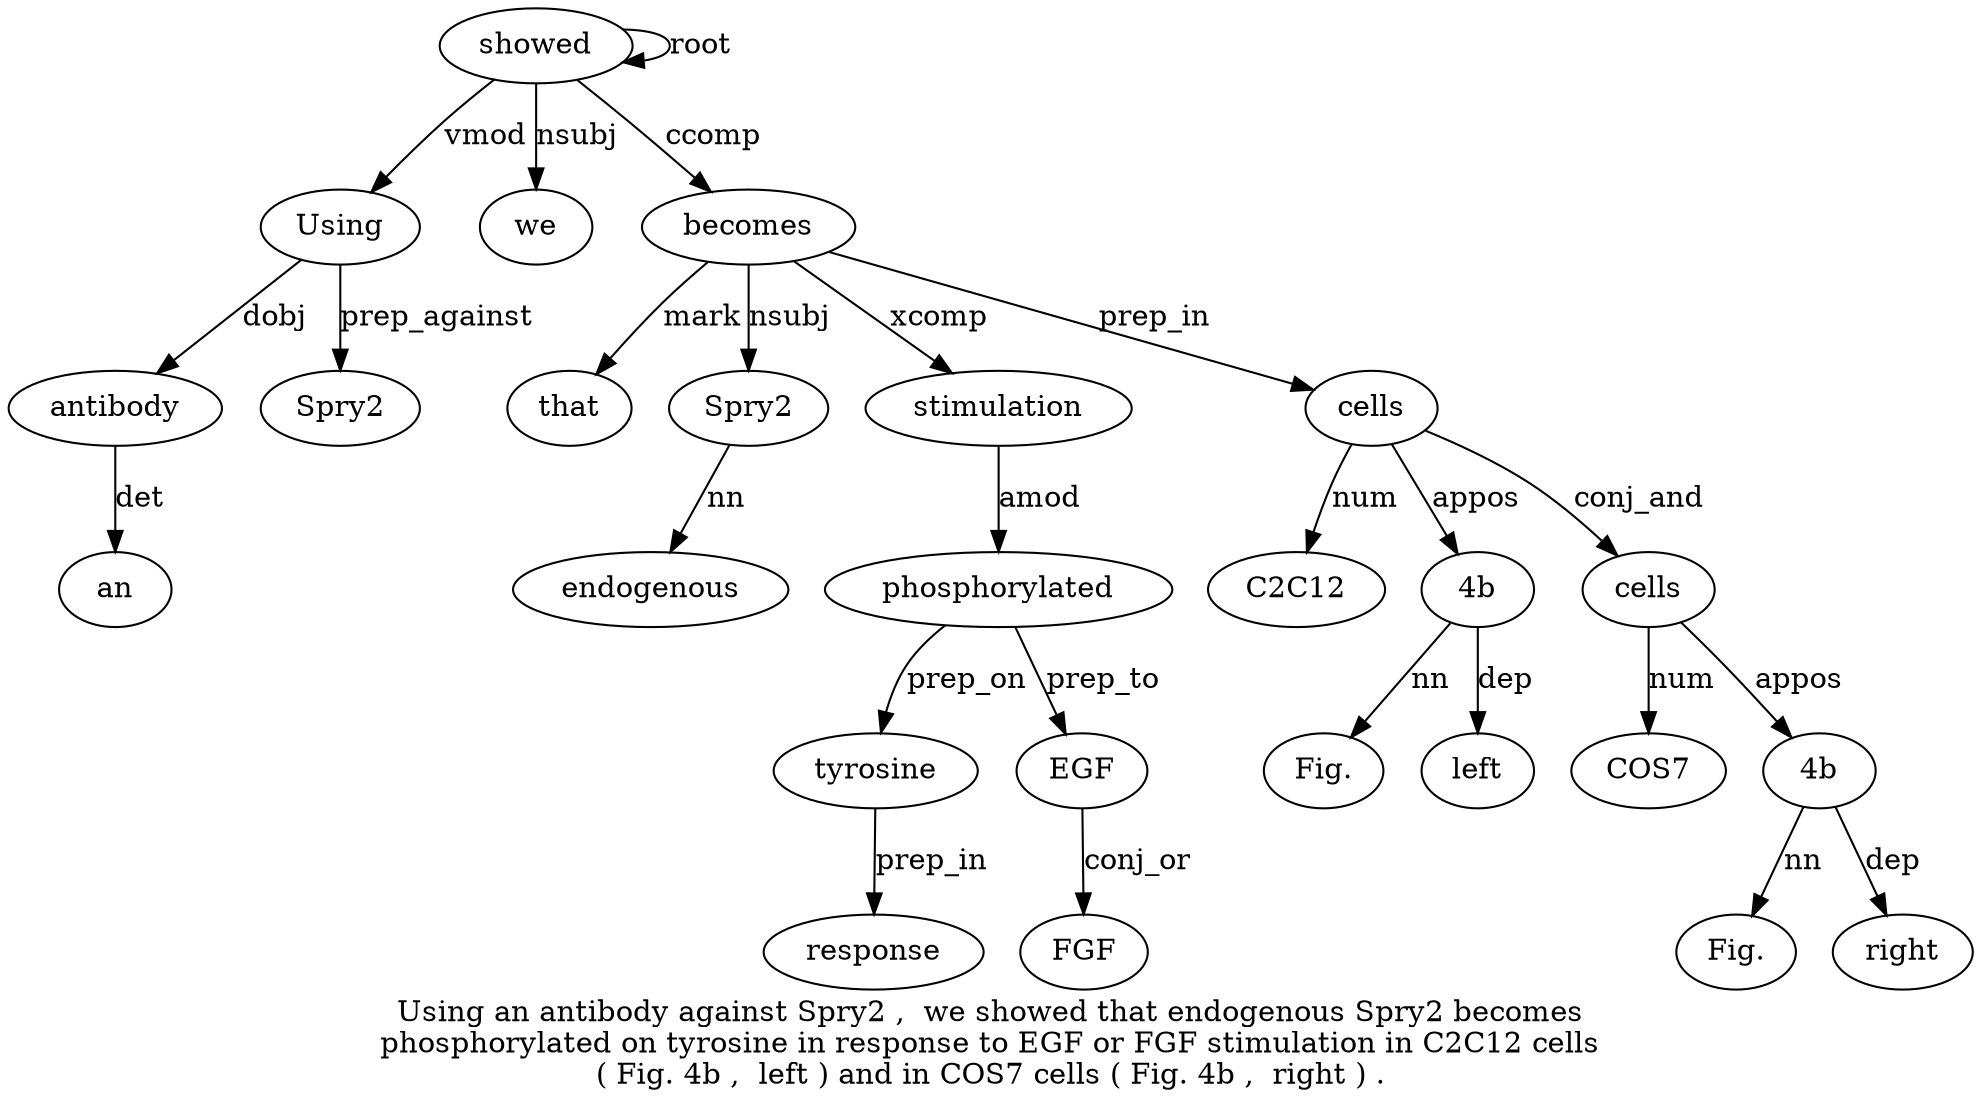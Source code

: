 digraph "Using an antibody against Spry2 ,  we showed that endogenous Spry2 becomes phosphorylated on tyrosine in response to EGF or FGF stimulation in C2C12 cells ( Fig. 4b ,  left ) and in COS7 cells ( Fig. 4b ,  right ) ." {
label="Using an antibody against Spry2 ,  we showed that endogenous Spry2 becomes
phosphorylated on tyrosine in response to EGF or FGF stimulation in C2C12 cells
( Fig. 4b ,  left ) and in COS7 cells ( Fig. 4b ,  right ) .";
showed8 [style=filled, fillcolor=white, label=showed];
Using1 [style=filled, fillcolor=white, label=Using];
showed8 -> Using1  [label=vmod];
antibody3 [style=filled, fillcolor=white, label=antibody];
an2 [style=filled, fillcolor=white, label=an];
antibody3 -> an2  [label=det];
Using1 -> antibody3  [label=dobj];
Spry25 [style=filled, fillcolor=white, label=Spry2];
Using1 -> Spry25  [label=prep_against];
we7 [style=filled, fillcolor=white, label=we];
showed8 -> we7  [label=nsubj];
showed8 -> showed8  [label=root];
becomes12 [style=filled, fillcolor=white, label=becomes];
that9 [style=filled, fillcolor=white, label=that];
becomes12 -> that9  [label=mark];
Spry211 [style=filled, fillcolor=white, label=Spry2];
endogenous10 [style=filled, fillcolor=white, label=endogenous];
Spry211 -> endogenous10  [label=nn];
becomes12 -> Spry211  [label=nsubj];
showed8 -> becomes12  [label=ccomp];
stimulation22 [style=filled, fillcolor=white, label=stimulation];
phosphorylated13 [style=filled, fillcolor=white, label=phosphorylated];
stimulation22 -> phosphorylated13  [label=amod];
tyrosine15 [style=filled, fillcolor=white, label=tyrosine];
phosphorylated13 -> tyrosine15  [label=prep_on];
response17 [style=filled, fillcolor=white, label=response];
tyrosine15 -> response17  [label=prep_in];
EGF19 [style=filled, fillcolor=white, label=EGF];
phosphorylated13 -> EGF19  [label=prep_to];
FGF21 [style=filled, fillcolor=white, label=FGF];
EGF19 -> FGF21  [label=conj_or];
becomes12 -> stimulation22  [label=xcomp];
cells25 [style=filled, fillcolor=white, label=cells];
C2C1224 [style=filled, fillcolor=white, label=C2C12];
cells25 -> C2C1224  [label=num];
becomes12 -> cells25  [label=prep_in];
"4b28" [style=filled, fillcolor=white, label="4b"];
"Fig.27" [style=filled, fillcolor=white, label="Fig."];
"4b28" -> "Fig.27"  [label=nn];
cells25 -> "4b28"  [label=appos];
left30 [style=filled, fillcolor=white, label=left];
"4b28" -> left30  [label=dep];
cells35 [style=filled, fillcolor=white, label=cells];
COS734 [style=filled, fillcolor=white, label=COS7];
cells35 -> COS734  [label=num];
cells25 -> cells35  [label=conj_and];
"4b38" [style=filled, fillcolor=white, label="4b"];
"Fig.37" [style=filled, fillcolor=white, label="Fig."];
"4b38" -> "Fig.37"  [label=nn];
cells35 -> "4b38"  [label=appos];
right40 [style=filled, fillcolor=white, label=right];
"4b38" -> right40  [label=dep];
}
